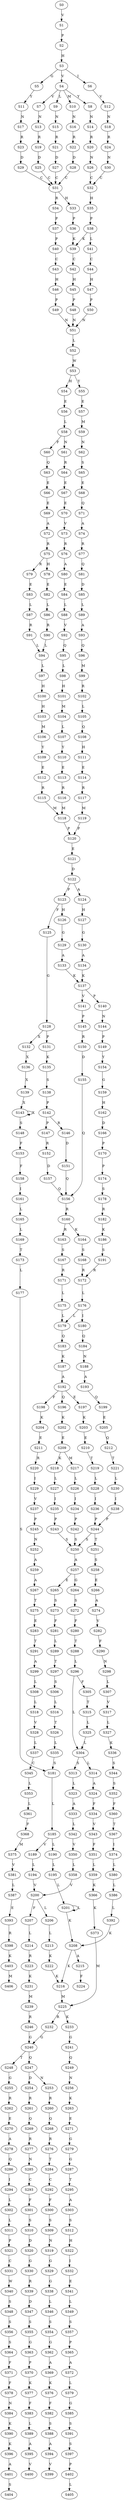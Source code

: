 strict digraph  {
	S0 -> S1 [ label = V ];
	S1 -> S2 [ label = P ];
	S2 -> S3 [ label = H ];
	S3 -> S4 [ label = V ];
	S3 -> S5 [ label = G ];
	S3 -> S6 [ label = I ];
	S4 -> S7 [ label = V ];
	S4 -> S8 [ label = Y ];
	S4 -> S9 [ label = L ];
	S4 -> S10 [ label = M ];
	S5 -> S11 [ label = Y ];
	S6 -> S12 [ label = V ];
	S7 -> S13 [ label = N ];
	S8 -> S14 [ label = N ];
	S9 -> S15 [ label = N ];
	S10 -> S16 [ label = N ];
	S11 -> S17 [ label = N ];
	S12 -> S18 [ label = N ];
	S13 -> S19 [ label = R ];
	S14 -> S20 [ label = R ];
	S15 -> S21 [ label = R ];
	S16 -> S22 [ label = R ];
	S17 -> S23 [ label = R ];
	S18 -> S24 [ label = R ];
	S19 -> S25 [ label = D ];
	S20 -> S26 [ label = N ];
	S21 -> S27 [ label = D ];
	S22 -> S28 [ label = D ];
	S23 -> S29 [ label = D ];
	S24 -> S30 [ label = N ];
	S25 -> S31 [ label = C ];
	S26 -> S32 [ label = C ];
	S27 -> S31 [ label = C ];
	S28 -> S31 [ label = C ];
	S29 -> S31 [ label = C ];
	S30 -> S32 [ label = C ];
	S31 -> S33 [ label = H ];
	S31 -> S34 [ label = R ];
	S32 -> S35 [ label = H ];
	S33 -> S36 [ label = P ];
	S34 -> S37 [ label = P ];
	S35 -> S38 [ label = P ];
	S36 -> S39 [ label = K ];
	S37 -> S40 [ label = P ];
	S38 -> S41 [ label = L ];
	S38 -> S39 [ label = K ];
	S39 -> S42 [ label = C ];
	S40 -> S43 [ label = C ];
	S41 -> S44 [ label = C ];
	S42 -> S45 [ label = H ];
	S43 -> S46 [ label = H ];
	S44 -> S47 [ label = H ];
	S45 -> S48 [ label = P ];
	S46 -> S49 [ label = P ];
	S47 -> S50 [ label = P ];
	S48 -> S51 [ label = N ];
	S49 -> S51 [ label = N ];
	S50 -> S51 [ label = N ];
	S51 -> S52 [ label = L ];
	S52 -> S53 [ label = W ];
	S53 -> S54 [ label = H ];
	S53 -> S55 [ label = Y ];
	S54 -> S56 [ label = E ];
	S55 -> S57 [ label = E ];
	S56 -> S58 [ label = L ];
	S57 -> S59 [ label = M ];
	S58 -> S60 [ label = F ];
	S58 -> S61 [ label = N ];
	S59 -> S62 [ label = N ];
	S60 -> S63 [ label = Q ];
	S61 -> S64 [ label = R ];
	S62 -> S65 [ label = S ];
	S63 -> S66 [ label = E ];
	S64 -> S67 [ label = E ];
	S65 -> S68 [ label = E ];
	S66 -> S69 [ label = E ];
	S67 -> S70 [ label = E ];
	S68 -> S71 [ label = Q ];
	S69 -> S72 [ label = A ];
	S70 -> S73 [ label = V ];
	S71 -> S74 [ label = A ];
	S72 -> S75 [ label = R ];
	S73 -> S76 [ label = R ];
	S74 -> S77 [ label = R ];
	S75 -> S78 [ label = H ];
	S75 -> S79 [ label = R ];
	S76 -> S80 [ label = A ];
	S77 -> S81 [ label = Q ];
	S78 -> S82 [ label = E ];
	S79 -> S83 [ label = E ];
	S80 -> S84 [ label = E ];
	S81 -> S85 [ label = D ];
	S82 -> S86 [ label = L ];
	S83 -> S87 [ label = L ];
	S84 -> S88 [ label = L ];
	S85 -> S89 [ label = L ];
	S86 -> S90 [ label = R ];
	S87 -> S91 [ label = R ];
	S88 -> S92 [ label = V ];
	S89 -> S93 [ label = A ];
	S90 -> S94 [ label = L ];
	S91 -> S94 [ label = L ];
	S92 -> S95 [ label = Q ];
	S93 -> S96 [ label = Q ];
	S94 -> S97 [ label = L ];
	S95 -> S98 [ label = L ];
	S96 -> S99 [ label = M ];
	S97 -> S100 [ label = H ];
	S98 -> S101 [ label = H ];
	S99 -> S102 [ label = R ];
	S100 -> S103 [ label = H ];
	S101 -> S104 [ label = M ];
	S102 -> S105 [ label = L ];
	S103 -> S106 [ label = M ];
	S104 -> S107 [ label = L ];
	S105 -> S108 [ label = Q ];
	S106 -> S109 [ label = Y ];
	S107 -> S110 [ label = Y ];
	S108 -> S111 [ label = H ];
	S109 -> S112 [ label = E ];
	S110 -> S113 [ label = E ];
	S111 -> S114 [ label = E ];
	S112 -> S115 [ label = R ];
	S113 -> S116 [ label = R ];
	S114 -> S117 [ label = R ];
	S115 -> S118 [ label = M ];
	S116 -> S118 [ label = M ];
	S117 -> S119 [ label = M ];
	S118 -> S120 [ label = P ];
	S119 -> S120 [ label = P ];
	S120 -> S121 [ label = E ];
	S121 -> S122 [ label = D ];
	S122 -> S123 [ label = P ];
	S122 -> S124 [ label = A ];
	S123 -> S125 [ label = F ];
	S123 -> S126 [ label = H ];
	S124 -> S127 [ label = H ];
	S125 -> S128 [ label = G ];
	S126 -> S129 [ label = G ];
	S127 -> S130 [ label = G ];
	S128 -> S131 [ label = P ];
	S128 -> S132 [ label = X ];
	S129 -> S133 [ label = A ];
	S130 -> S134 [ label = A ];
	S131 -> S135 [ label = K ];
	S132 -> S136 [ label = X ];
	S133 -> S137 [ label = K ];
	S134 -> S137 [ label = K ];
	S135 -> S138 [ label = S ];
	S136 -> S139 [ label = X ];
	S137 -> S140 [ label = P ];
	S137 -> S141 [ label = V ];
	S138 -> S142 [ label = P ];
	S139 -> S143 [ label = X ];
	S140 -> S144 [ label = N ];
	S141 -> S145 [ label = P ];
	S142 -> S146 [ label = R ];
	S142 -> S147 [ label = P ];
	S143 -> S148 [ label = S ];
	S143 -> S143 [ label = X ];
	S144 -> S149 [ label = P ];
	S145 -> S150 [ label = R ];
	S146 -> S151 [ label = D ];
	S147 -> S152 [ label = R ];
	S148 -> S153 [ label = F ];
	S149 -> S154 [ label = Y ];
	S150 -> S155 [ label = D ];
	S151 -> S156 [ label = Q ];
	S152 -> S157 [ label = D ];
	S153 -> S158 [ label = F ];
	S154 -> S159 [ label = G ];
	S155 -> S156 [ label = Q ];
	S156 -> S160 [ label = R ];
	S157 -> S156 [ label = Q ];
	S158 -> S161 [ label = I ];
	S159 -> S162 [ label = H ];
	S160 -> S163 [ label = R ];
	S160 -> S164 [ label = K ];
	S161 -> S165 [ label = L ];
	S162 -> S166 [ label = D ];
	S163 -> S167 [ label = S ];
	S164 -> S168 [ label = S ];
	S165 -> S169 [ label = L ];
	S166 -> S170 [ label = P ];
	S167 -> S171 [ label = R ];
	S168 -> S172 [ label = R ];
	S169 -> S173 [ label = T ];
	S170 -> S174 [ label = P ];
	S171 -> S175 [ label = L ];
	S172 -> S176 [ label = L ];
	S173 -> S177 [ label = L ];
	S174 -> S178 [ label = S ];
	S175 -> S179 [ label = L ];
	S176 -> S180 [ label = I ];
	S176 -> S179 [ label = L ];
	S177 -> S181 [ label = S ];
	S178 -> S182 [ label = R ];
	S179 -> S183 [ label = Q ];
	S180 -> S184 [ label = Q ];
	S181 -> S185 [ label = L ];
	S182 -> S186 [ label = K ];
	S183 -> S187 [ label = K ];
	S184 -> S188 [ label = N ];
	S185 -> S189 [ label = V ];
	S185 -> S190 [ label = L ];
	S186 -> S191 [ label = S ];
	S187 -> S192 [ label = A ];
	S188 -> S193 [ label = A ];
	S189 -> S194 [ label = L ];
	S190 -> S195 [ label = L ];
	S191 -> S172 [ label = R ];
	S192 -> S196 [ label = Q ];
	S192 -> S197 [ label = E ];
	S192 -> S198 [ label = F ];
	S193 -> S199 [ label = Q ];
	S194 -> S200 [ label = V ];
	S195 -> S201 [ label = L ];
	S196 -> S202 [ label = K ];
	S197 -> S203 [ label = K ];
	S198 -> S204 [ label = K ];
	S199 -> S205 [ label = E ];
	S200 -> S206 [ label = L ];
	S200 -> S207 [ label = F ];
	S201 -> S208 [ label = K ];
	S201 -> S201 [ label = L ];
	S202 -> S209 [ label = E ];
	S203 -> S210 [ label = E ];
	S204 -> S211 [ label = E ];
	S205 -> S212 [ label = Q ];
	S206 -> S213 [ label = L ];
	S207 -> S214 [ label = L ];
	S208 -> S215 [ label = A ];
	S208 -> S216 [ label = K ];
	S209 -> S217 [ label = M ];
	S209 -> S218 [ label = K ];
	S210 -> S219 [ label = T ];
	S211 -> S220 [ label = R ];
	S212 -> S221 [ label = T ];
	S213 -> S222 [ label = K ];
	S214 -> S223 [ label = R ];
	S215 -> S224 [ label = F ];
	S216 -> S225 [ label = M ];
	S217 -> S226 [ label = L ];
	S218 -> S227 [ label = L ];
	S219 -> S228 [ label = L ];
	S220 -> S229 [ label = I ];
	S221 -> S230 [ label = L ];
	S222 -> S216 [ label = K ];
	S223 -> S231 [ label = K ];
	S225 -> S232 [ label = R ];
	S225 -> S233 [ label = K ];
	S226 -> S234 [ label = I ];
	S227 -> S235 [ label = I ];
	S228 -> S236 [ label = I ];
	S229 -> S237 [ label = V ];
	S230 -> S238 [ label = I ];
	S231 -> S239 [ label = M ];
	S232 -> S240 [ label = G ];
	S233 -> S241 [ label = G ];
	S234 -> S242 [ label = P ];
	S235 -> S243 [ label = P ];
	S236 -> S244 [ label = P ];
	S237 -> S245 [ label = P ];
	S238 -> S244 [ label = P ];
	S239 -> S246 [ label = R ];
	S240 -> S247 [ label = Q ];
	S240 -> S248 [ label = T ];
	S241 -> S249 [ label = Q ];
	S242 -> S250 [ label = S ];
	S243 -> S250 [ label = S ];
	S244 -> S251 [ label = T ];
	S244 -> S250 [ label = S ];
	S245 -> S252 [ label = N ];
	S246 -> S240 [ label = G ];
	S247 -> S253 [ label = N ];
	S247 -> S254 [ label = D ];
	S248 -> S255 [ label = G ];
	S249 -> S256 [ label = N ];
	S250 -> S257 [ label = A ];
	S251 -> S258 [ label = S ];
	S252 -> S259 [ label = A ];
	S253 -> S260 [ label = R ];
	S254 -> S261 [ label = R ];
	S255 -> S262 [ label = R ];
	S256 -> S263 [ label = K ];
	S257 -> S264 [ label = G ];
	S257 -> S265 [ label = E ];
	S258 -> S266 [ label = E ];
	S259 -> S267 [ label = A ];
	S260 -> S268 [ label = Q ];
	S261 -> S269 [ label = Q ];
	S262 -> S270 [ label = E ];
	S263 -> S271 [ label = E ];
	S264 -> S272 [ label = S ];
	S265 -> S273 [ label = S ];
	S266 -> S274 [ label = A ];
	S267 -> S275 [ label = T ];
	S268 -> S276 [ label = R ];
	S269 -> S277 [ label = R ];
	S270 -> S278 [ label = A ];
	S271 -> S279 [ label = G ];
	S272 -> S280 [ label = F ];
	S273 -> S281 [ label = F ];
	S274 -> S282 [ label = V ];
	S275 -> S283 [ label = E ];
	S276 -> S284 [ label = T ];
	S277 -> S285 [ label = N ];
	S278 -> S286 [ label = Q ];
	S279 -> S287 [ label = G ];
	S280 -> S288 [ label = T ];
	S281 -> S289 [ label = L ];
	S282 -> S290 [ label = F ];
	S283 -> S291 [ label = T ];
	S284 -> S292 [ label = C ];
	S285 -> S293 [ label = C ];
	S286 -> S294 [ label = I ];
	S287 -> S295 [ label = T ];
	S288 -> S296 [ label = L ];
	S289 -> S297 [ label = T ];
	S290 -> S298 [ label = N ];
	S291 -> S299 [ label = A ];
	S292 -> S300 [ label = F ];
	S293 -> S301 [ label = F ];
	S294 -> S302 [ label = L ];
	S295 -> S303 [ label = A ];
	S296 -> S304 [ label = L ];
	S296 -> S305 [ label = F ];
	S297 -> S306 [ label = S ];
	S298 -> S307 [ label = L ];
	S299 -> S308 [ label = L ];
	S300 -> S309 [ label = S ];
	S301 -> S310 [ label = S ];
	S302 -> S311 [ label = L ];
	S303 -> S312 [ label = S ];
	S304 -> S313 [ label = S ];
	S304 -> S314 [ label = L ];
	S305 -> S315 [ label = T ];
	S306 -> S316 [ label = L ];
	S307 -> S317 [ label = V ];
	S308 -> S318 [ label = L ];
	S309 -> S319 [ label = N ];
	S310 -> S320 [ label = D ];
	S311 -> S321 [ label = P ];
	S312 -> S322 [ label = H ];
	S313 -> S323 [ label = L ];
	S314 -> S324 [ label = A ];
	S315 -> S325 [ label = L ];
	S316 -> S326 [ label = T ];
	S317 -> S327 [ label = L ];
	S318 -> S328 [ label = V ];
	S319 -> S329 [ label = G ];
	S320 -> S330 [ label = G ];
	S321 -> S331 [ label = C ];
	S322 -> S332 [ label = I ];
	S323 -> S333 [ label = A ];
	S324 -> S334 [ label = F ];
	S325 -> S304 [ label = L ];
	S326 -> S335 [ label = L ];
	S327 -> S336 [ label = K ];
	S328 -> S337 [ label = L ];
	S329 -> S338 [ label = G ];
	S330 -> S339 [ label = R ];
	S331 -> S340 [ label = W ];
	S332 -> S341 [ label = E ];
	S333 -> S342 [ label = L ];
	S334 -> S343 [ label = V ];
	S335 -> S181 [ label = S ];
	S336 -> S344 [ label = S ];
	S337 -> S345 [ label = C ];
	S338 -> S346 [ label = L ];
	S339 -> S347 [ label = D ];
	S340 -> S348 [ label = S ];
	S341 -> S349 [ label = L ];
	S342 -> S350 [ label = V ];
	S343 -> S351 [ label = F ];
	S344 -> S352 [ label = S ];
	S345 -> S353 [ label = L ];
	S346 -> S354 [ label = S ];
	S347 -> S355 [ label = S ];
	S348 -> S356 [ label = S ];
	S349 -> S357 [ label = S ];
	S350 -> S358 [ label = L ];
	S351 -> S359 [ label = L ];
	S352 -> S360 [ label = F ];
	S353 -> S361 [ label = L ];
	S354 -> S362 [ label = G ];
	S355 -> S363 [ label = G ];
	S356 -> S364 [ label = S ];
	S357 -> S365 [ label = P ];
	S358 -> S200 [ label = V ];
	S359 -> S366 [ label = K ];
	S360 -> S367 [ label = T ];
	S361 -> S368 [ label = F ];
	S362 -> S369 [ label = A ];
	S363 -> S370 [ label = P ];
	S364 -> S371 [ label = F ];
	S365 -> S372 [ label = A ];
	S366 -> S373 [ label = K ];
	S367 -> S374 [ label = I ];
	S368 -> S375 [ label = M ];
	S369 -> S376 [ label = K ];
	S370 -> S377 [ label = K ];
	S371 -> S378 [ label = F ];
	S372 -> S379 [ label = L ];
	S373 -> S225 [ label = M ];
	S374 -> S380 [ label = L ];
	S375 -> S381 [ label = V ];
	S376 -> S382 [ label = F ];
	S377 -> S383 [ label = F ];
	S378 -> S384 [ label = N ];
	S379 -> S385 [ label = G ];
	S380 -> S386 [ label = L ];
	S381 -> S387 [ label = L ];
	S382 -> S388 [ label = S ];
	S383 -> S389 [ label = L ];
	S384 -> S390 [ label = K ];
	S385 -> S391 [ label = S ];
	S386 -> S392 [ label = L ];
	S387 -> S393 [ label = E ];
	S388 -> S394 [ label = A ];
	S389 -> S395 [ label = A ];
	S390 -> S396 [ label = K ];
	S391 -> S397 [ label = S ];
	S392 -> S208 [ label = K ];
	S393 -> S398 [ label = R ];
	S394 -> S399 [ label = V ];
	S395 -> S400 [ label = V ];
	S396 -> S401 [ label = A ];
	S397 -> S402 [ label = P ];
	S398 -> S403 [ label = K ];
	S401 -> S404 [ label = S ];
	S402 -> S405 [ label = L ];
	S403 -> S406 [ label = M ];
}
